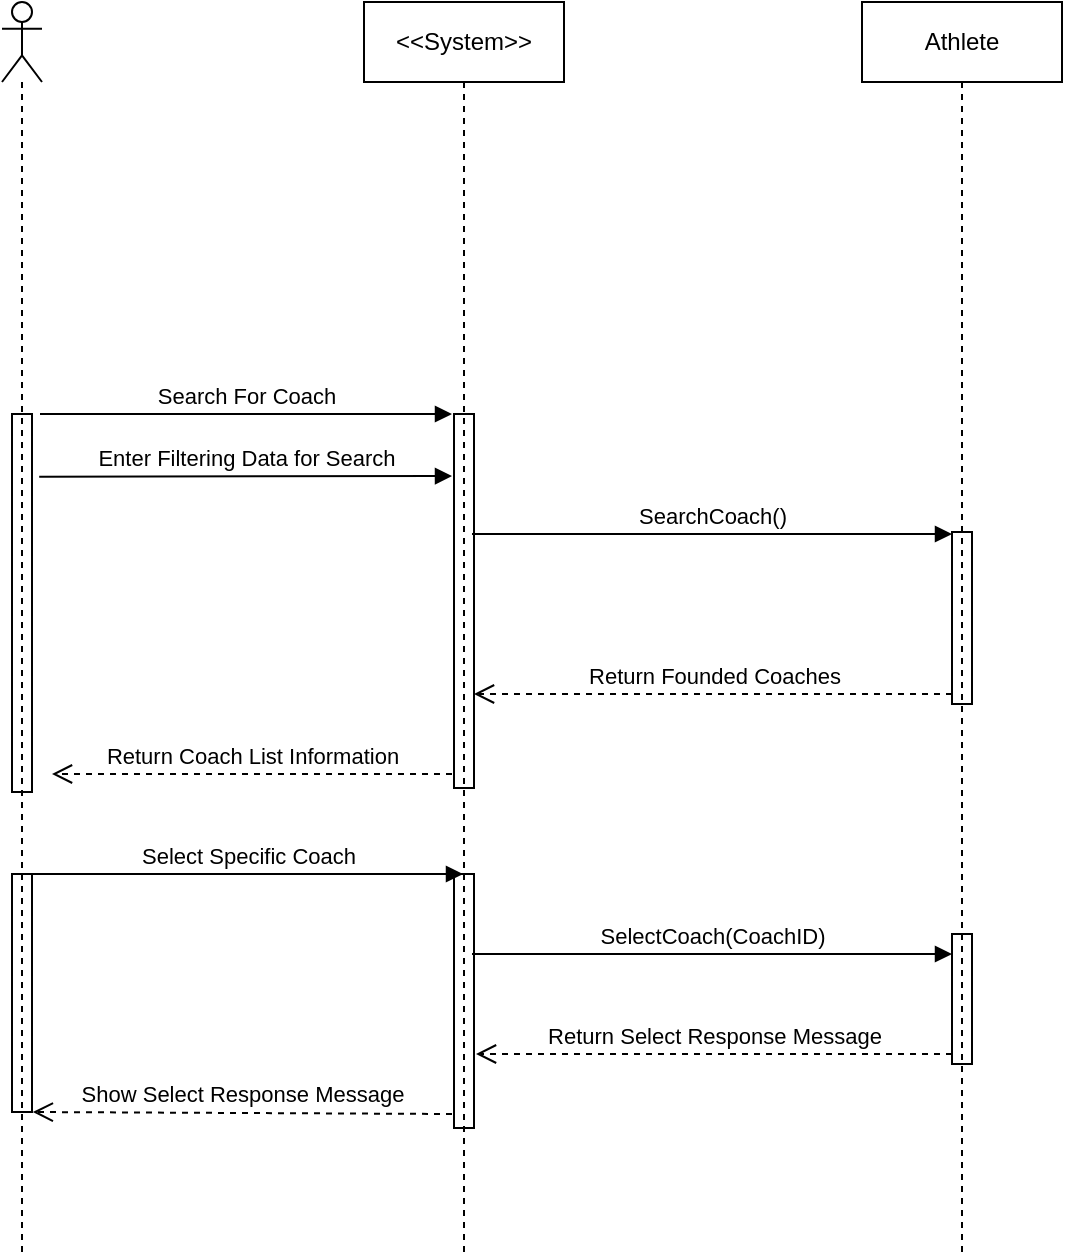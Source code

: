 <mxfile version="12.3.8" type="github" pages="1"><diagram id="RR4zSp94GtStD52sdoUe" name="Page-1"><mxGraphModel dx="1038" dy="548" grid="1" gridSize="10" guides="1" tooltips="1" connect="1" arrows="1" fold="1" page="1" pageScale="1" pageWidth="850" pageHeight="1100" math="0" shadow="0"><root><mxCell id="0"/><mxCell id="1" parent="0"/><mxCell id="gQzvtRsXfjEpurz_tfhh-1" value="" style="html=1;points=[];perimeter=orthogonalPerimeter;" vertex="1" parent="1"><mxGeometry x="640" y="589" width="10" height="86" as="geometry"/></mxCell><mxCell id="gQzvtRsXfjEpurz_tfhh-2" value="" style="html=1;points=[];perimeter=orthogonalPerimeter;" vertex="1" parent="1"><mxGeometry x="640" y="790" width="10" height="65" as="geometry"/></mxCell><mxCell id="gQzvtRsXfjEpurz_tfhh-3" value="" style="html=1;points=[];perimeter=orthogonalPerimeter;" vertex="1" parent="1"><mxGeometry x="391" y="530" width="10" height="187" as="geometry"/></mxCell><mxCell id="gQzvtRsXfjEpurz_tfhh-4" value="SearchCoach()" style="html=1;verticalAlign=bottom;endArrow=block;" edge="1" parent="1"><mxGeometry width="80" relative="1" as="geometry"><mxPoint x="400" y="590" as="sourcePoint"/><mxPoint x="640" y="590" as="targetPoint"/></mxGeometry></mxCell><mxCell id="gQzvtRsXfjEpurz_tfhh-5" value="" style="html=1;points=[];perimeter=orthogonalPerimeter;" vertex="1" parent="1"><mxGeometry x="391" y="760" width="10" height="127" as="geometry"/></mxCell><mxCell id="gQzvtRsXfjEpurz_tfhh-6" value="SelectCoach(CoachID)" style="html=1;verticalAlign=bottom;endArrow=block;" edge="1" parent="1"><mxGeometry width="80" relative="1" as="geometry"><mxPoint x="400" y="800" as="sourcePoint"/><mxPoint x="640" y="800" as="targetPoint"/></mxGeometry></mxCell><mxCell id="gQzvtRsXfjEpurz_tfhh-7" value="" style="html=1;points=[];perimeter=orthogonalPerimeter;" vertex="1" parent="1"><mxGeometry x="170" y="530" width="10" height="189" as="geometry"/></mxCell><mxCell id="gQzvtRsXfjEpurz_tfhh-8" value="Search For Coach" style="html=1;verticalAlign=bottom;endArrow=block;" edge="1" parent="1"><mxGeometry width="80" relative="1" as="geometry"><mxPoint x="184" y="530" as="sourcePoint"/><mxPoint x="390" y="530" as="targetPoint"/></mxGeometry></mxCell><mxCell id="gQzvtRsXfjEpurz_tfhh-9" value="" style="html=1;points=[];perimeter=orthogonalPerimeter;" vertex="1" parent="1"><mxGeometry x="170" y="760" width="10" height="119" as="geometry"/></mxCell><mxCell id="gQzvtRsXfjEpurz_tfhh-10" value="Select Specific Coach" style="html=1;verticalAlign=bottom;endArrow=block;" edge="1" parent="1"><mxGeometry width="80" relative="1" as="geometry"><mxPoint x="180" y="760" as="sourcePoint"/><mxPoint x="395.5" y="760" as="targetPoint"/></mxGeometry></mxCell><mxCell id="gQzvtRsXfjEpurz_tfhh-11" value="Enter Filtering Data for Search" style="html=1;verticalAlign=bottom;endArrow=block;exitX=1.36;exitY=0.166;exitDx=0;exitDy=0;exitPerimeter=0;" edge="1" parent="1" source="gQzvtRsXfjEpurz_tfhh-7"><mxGeometry width="80" relative="1" as="geometry"><mxPoint x="190" y="561" as="sourcePoint"/><mxPoint x="390" y="561" as="targetPoint"/></mxGeometry></mxCell><mxCell id="gQzvtRsXfjEpurz_tfhh-12" value="Return Founded Coaches" style="html=1;verticalAlign=bottom;endArrow=open;dashed=1;endSize=8;" edge="1" parent="1" target="gQzvtRsXfjEpurz_tfhh-3"><mxGeometry relative="1" as="geometry"><mxPoint x="640" y="670" as="sourcePoint"/><mxPoint x="560" y="670" as="targetPoint"/></mxGeometry></mxCell><mxCell id="gQzvtRsXfjEpurz_tfhh-13" value="Return Coach List Information" style="html=1;verticalAlign=bottom;endArrow=open;dashed=1;endSize=8;" edge="1" parent="1"><mxGeometry relative="1" as="geometry"><mxPoint x="390" y="710" as="sourcePoint"/><mxPoint x="190" y="710" as="targetPoint"/></mxGeometry></mxCell><mxCell id="gQzvtRsXfjEpurz_tfhh-14" value="Return Select Response Message" style="html=1;verticalAlign=bottom;endArrow=open;dashed=1;endSize=8;" edge="1" parent="1" source="gQzvtRsXfjEpurz_tfhh-2"><mxGeometry relative="1" as="geometry"><mxPoint x="640" y="878" as="sourcePoint"/><mxPoint x="402.0" y="850" as="targetPoint"/><Array as="points"><mxPoint x="520" y="850"/></Array></mxGeometry></mxCell><mxCell id="gQzvtRsXfjEpurz_tfhh-15" value="Show Select Response Message" style="html=1;verticalAlign=bottom;endArrow=open;dashed=1;endSize=8;entryX=1.04;entryY=1;entryDx=0;entryDy=0;entryPerimeter=0;" edge="1" parent="1" target="gQzvtRsXfjEpurz_tfhh-9"><mxGeometry relative="1" as="geometry"><mxPoint x="390" y="880" as="sourcePoint"/><mxPoint x="310" y="880" as="targetPoint"/></mxGeometry></mxCell><mxCell id="gQzvtRsXfjEpurz_tfhh-16" value="&amp;lt;&amp;lt;System&amp;gt;&amp;gt;" style="shape=umlLifeline;perimeter=lifelinePerimeter;whiteSpace=wrap;html=1;container=1;collapsible=0;recursiveResize=0;outlineConnect=0;" vertex="1" parent="1"><mxGeometry x="346" y="324" width="100" height="627" as="geometry"/></mxCell><mxCell id="gQzvtRsXfjEpurz_tfhh-32" value="Athlete" style="shape=umlLifeline;perimeter=lifelinePerimeter;whiteSpace=wrap;html=1;container=1;collapsible=0;recursiveResize=0;outlineConnect=0;" vertex="1" parent="1"><mxGeometry x="595" y="324" width="100" height="627" as="geometry"/></mxCell><mxCell id="gQzvtRsXfjEpurz_tfhh-33" value="" style="shape=umlLifeline;participant=umlActor;perimeter=lifelinePerimeter;whiteSpace=wrap;html=1;container=1;collapsible=0;recursiveResize=0;verticalAlign=top;spacingTop=36;labelBackgroundColor=#ffffff;outlineConnect=0;" vertex="1" parent="1"><mxGeometry x="165" y="324" width="20" height="626" as="geometry"/></mxCell></root></mxGraphModel></diagram></mxfile>
